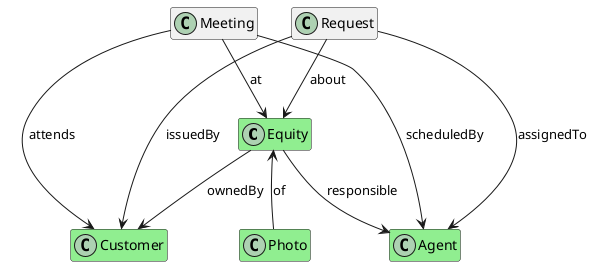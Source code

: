 @startuml

hide members
class Equity #lightgreen
class Photo #lightgreen
class Agent #lightgreen
class Customer #lightgreen

Equity <-- Photo: of
Equity --> Customer : ownedBy
Equity --> Agent : responsible

Meeting --> Agent : scheduledBy
Meeting --> Customer : attends
Meeting --> Equity : at

Request --> Equity : about
Request --> Customer : issuedBy
Request --> Agent : assignedTo

@enduml